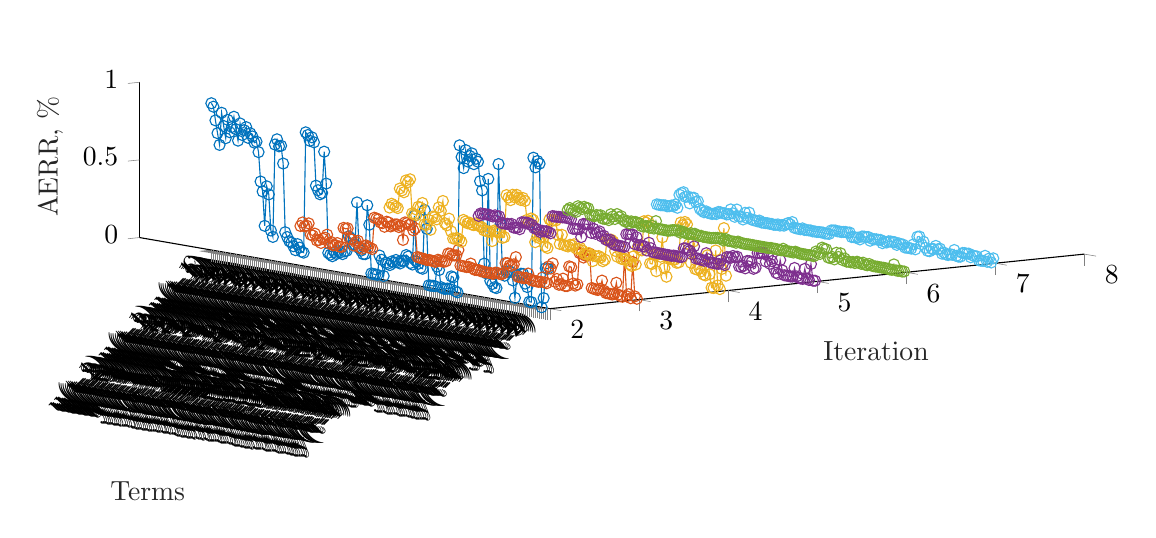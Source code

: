 % This file was created by matlab2tikz.
%
\definecolor{mycolor1}{rgb}{0.0,0.447,0.741}%
\definecolor{mycolor2}{rgb}{0.85,0.325,0.098}%
\definecolor{mycolor3}{rgb}{0.929,0.694,0.125}%
\definecolor{mycolor4}{rgb}{0.494,0.184,0.556}%
\definecolor{mycolor5}{rgb}{0.466,0.674,0.188}%
\definecolor{mycolor6}{rgb}{0.301,0.745,0.933}%
%
\begin{tikzpicture}

\begin{axis}[%
width=12cm,
height=3.569cm,
at={(0cm,0cm)},
scale only axis,
xmin=2,
xmax=8,
tick align=outside,
xlabel style={font=\color{white!15!black}},
xlabel={Iteration},
ymin=0,
ymax=200,
ytick={1,2,3,4,5,6,7,8,9,10,11,12,13,14,15,16,17,18,19,20,21,22,23,24,25,26,27,28,29,30,31,32,33,34,35,36,37,38,39,40,41,42,43,44,45,46,47,48,49,50,51,52,53,54,55,56,57,58,59,60,61,62,63,64,65,66,67,68,69,70,71,72,73,74,75,76,77,78,79,80,81,82,83,84,85,86,87,88,89,90,91,92,93,94,95,96,97,98,99,100,101,102,103,104,105,106,107,108,109,110,111,112,113,114,115,116,117,118,119,120,121,122,123,124,125,126,127,128,129,130,131,132,133,134,135,136,137,138,139,140,141,142,143,144,145,146,147,148,149,150,151,152,153,154,155,156,157,158,159,160,161,162,163,164,165},
yticklabels={{y(t-4)},{y(t-3)},{y(t-2)},{y(t-1)},{u(t-4)},{u(t-3)},{u(t-2)},{u(t-1)},{y(t-4)y(t-4)},{y(t-4)y(t-3)},{y(t-4)y(t-2)},{y(t-4)y(t-1)},{y(t-4)u(t-4)},{y(t-4)u(t-3)},{y(t-4)u(t-2)},{y(t-4)u(t-1)},{y(t-3)y(t-3)},{y(t-3)y(t-2)},{y(t-3)y(t-1)},{y(t-3)u(t-4)},{y(t-3)u(t-3)},{y(t-3)u(t-2)},{y(t-3)u(t-1)},{y(t-2)y(t-2)},{y(t-2)y(t-1)},{y(t-2)u(t-4)},{y(t-2)u(t-3)},{y(t-2)u(t-2)},{y(t-2)u(t-1)},{y(t-1)y(t-1)},{y(t-1)u(t-4)},{y(t-1)u(t-3)},{y(t-1)u(t-2)},{y(t-1)u(t-1)},{u(t-4)u(t-4)},{u(t-4)u(t-3)},{u(t-4)u(t-2)},{u(t-4)u(t-1)},{u(t-3)u(t-3)},{u(t-3)u(t-2)},{u(t-3)u(t-1)},{u(t-2)u(t-2)},{u(t-2)u(t-1)},{u(t-1)u(t-1)},{y(t-4)y(t-4)y(t-4)},{y(t-4)y(t-4)y(t-3)},{y(t-4)y(t-4)y(t-2)},{y(t-4)y(t-4)y(t-1)},{y(t-4)y(t-4)u(t-4)},{y(t-4)y(t-4)u(t-3)},{y(t-4)y(t-4)u(t-2)},{y(t-4)y(t-4)u(t-1)},{y(t-4)y(t-3)y(t-3)},{y(t-4)y(t-3)y(t-2)},{y(t-4)y(t-3)y(t-1)},{y(t-4)y(t-3)u(t-4)},{y(t-4)y(t-3)u(t-3)},{y(t-4)y(t-3)u(t-2)},{y(t-4)y(t-3)u(t-1)},{y(t-4)y(t-2)y(t-2)},{y(t-4)y(t-2)y(t-1)},{y(t-4)y(t-2)u(t-4)},{y(t-4)y(t-2)u(t-3)},{y(t-4)y(t-2)u(t-2)},{y(t-4)y(t-2)u(t-1)},{y(t-4)y(t-1)y(t-1)},{y(t-4)y(t-1)u(t-4)},{y(t-4)y(t-1)u(t-3)},{y(t-4)y(t-1)u(t-2)},{y(t-4)y(t-1)u(t-1)},{y(t-4)u(t-4)u(t-4)},{y(t-4)u(t-4)u(t-3)},{y(t-4)u(t-4)u(t-2)},{y(t-4)u(t-4)u(t-1)},{y(t-4)u(t-3)u(t-3)},{y(t-4)u(t-3)u(t-2)},{y(t-4)u(t-3)u(t-1)},{y(t-4)u(t-2)u(t-2)},{y(t-4)u(t-2)u(t-1)},{y(t-4)u(t-1)u(t-1)},{y(t-3)y(t-3)y(t-3)},{y(t-3)y(t-3)y(t-2)},{y(t-3)y(t-3)y(t-1)},{y(t-3)y(t-3)u(t-4)},{y(t-3)y(t-3)u(t-3)},{y(t-3)y(t-3)u(t-2)},{y(t-3)y(t-3)u(t-1)},{y(t-3)y(t-2)y(t-2)},{y(t-3)y(t-2)y(t-1)},{y(t-3)y(t-2)u(t-4)},{y(t-3)y(t-2)u(t-3)},{y(t-3)y(t-2)u(t-2)},{y(t-3)y(t-2)u(t-1)},{y(t-3)y(t-1)y(t-1)},{y(t-3)y(t-1)u(t-4)},{y(t-3)y(t-1)u(t-3)},{y(t-3)y(t-1)u(t-2)},{y(t-3)y(t-1)u(t-1)},{y(t-3)u(t-4)u(t-4)},{y(t-3)u(t-4)u(t-3)},{y(t-3)u(t-4)u(t-2)},{y(t-3)u(t-4)u(t-1)},{y(t-3)u(t-3)u(t-3)},{y(t-3)u(t-3)u(t-2)},{y(t-3)u(t-3)u(t-1)},{y(t-3)u(t-2)u(t-2)},{y(t-3)u(t-2)u(t-1)},{y(t-3)u(t-1)u(t-1)},{y(t-2)y(t-2)y(t-2)},{y(t-2)y(t-2)y(t-1)},{y(t-2)y(t-2)u(t-4)},{y(t-2)y(t-2)u(t-3)},{y(t-2)y(t-2)u(t-2)},{y(t-2)y(t-2)u(t-1)},{y(t-2)y(t-1)y(t-1)},{y(t-2)y(t-1)u(t-4)},{y(t-2)y(t-1)u(t-3)},{y(t-2)y(t-1)u(t-2)},{y(t-2)y(t-1)u(t-1)},{y(t-2)u(t-4)u(t-4)},{y(t-2)u(t-4)u(t-3)},{y(t-2)u(t-4)u(t-2)},{y(t-2)u(t-4)u(t-1)},{y(t-2)u(t-3)u(t-3)},{y(t-2)u(t-3)u(t-2)},{y(t-2)u(t-3)u(t-1)},{y(t-2)u(t-2)u(t-2)},{y(t-2)u(t-2)u(t-1)},{y(t-2)u(t-1)u(t-1)},{y(t-1)y(t-1)y(t-1)},{y(t-1)y(t-1)u(t-4)},{y(t-1)y(t-1)u(t-3)},{y(t-1)y(t-1)u(t-2)},{y(t-1)y(t-1)u(t-1)},{y(t-1)u(t-4)u(t-4)},{y(t-1)u(t-4)u(t-3)},{y(t-1)u(t-4)u(t-2)},{y(t-1)u(t-4)u(t-1)},{y(t-1)u(t-3)u(t-3)},{y(t-1)u(t-3)u(t-2)},{y(t-1)u(t-3)u(t-1)},{y(t-1)u(t-2)u(t-2)},{y(t-1)u(t-2)u(t-1)},{y(t-1)u(t-1)u(t-1)},{u(t-4)u(t-4)u(t-4)},{u(t-4)u(t-4)u(t-3)},{u(t-4)u(t-4)u(t-2)},{u(t-4)u(t-4)u(t-1)},{u(t-4)u(t-3)u(t-3)},{u(t-4)u(t-3)u(t-2)},{u(t-4)u(t-3)u(t-1)},{u(t-4)u(t-2)u(t-2)},{u(t-4)u(t-2)u(t-1)},{u(t-4)u(t-1)u(t-1)},{u(t-3)u(t-3)u(t-3)},{u(t-3)u(t-3)u(t-2)},{u(t-3)u(t-3)u(t-1)},{u(t-3)u(t-2)u(t-2)},{u(t-3)u(t-2)u(t-1)},{u(t-3)u(t-1)u(t-1)},{u(t-2)u(t-2)u(t-2)},{u(t-2)u(t-2)u(t-1)},{u(t-2)u(t-1)u(t-1)},{u(t-1)u(t-1)u(t-1)},{c}},
yticklabel style={rotate=45},
ylabel style={font=\color{white!15!black}},
ylabel={Terms},
zmin=0,
zmax=1,
zlabel style={font=\color{white!15!black}},
zlabel={AERR, $\%$},
view={-37.5}{30},
axis background/.style={fill=white},
axis x line*=bottom,
axis y line*=left,
axis z line*=left
]
\addplot3 [color=mycolor1, mark=o, mark options={solid, mycolor1}]
 table[row sep=crcr] {%
2	1	0.255\\
2	2	0.256\\
2	3	0.061\\
2	4	0\\
2	5	0.922\\
2	6	0.937\\
2	7	0.894\\
2	8	0.954\\
2	9	0.022\\
2	10	0.022\\
2	11	0.114\\
2	12	0.134\\
2	13	0.194\\
2	14	0.193\\
2	15	0.17\\
2	16	0.18\\
2	17	0.031\\
2	18	0.141\\
2	19	0.194\\
2	20	0.196\\
2	21	0.188\\
2	22	0.162\\
2	23	0.176\\
2	24	0.49\\
2	25	0.874\\
2	26	0.073\\
2	27	0.076\\
2	28	0.095\\
2	29	0.113\\
2	30	0.767\\
2	31	0.156\\
2	32	0.217\\
2	33	0.686\\
2	34	0.743\\
2	35	0.866\\
2	36	0.883\\
2	37	0.846\\
2	38	0.913\\
2	39	0.894\\
2	40	0.856\\
2	41	0.927\\
2	42	0.809\\
2	43	0.878\\
2	44	0.951\\
2	45	0.002\\
2	46	0.007\\
2	47	0.094\\
2	48	0.098\\
2	49	0.016\\
2	50	0.015\\
2	51	0.01\\
2	52	0.011\\
2	53	0.017\\
2	54	0.125\\
2	55	0.145\\
2	56	0.017\\
2	57	0.017\\
2	58	0.015\\
2	59	0.016\\
2	60	0.377\\
2	61	0.495\\
2	62	0.115\\
2	63	0.119\\
2	64	0.143\\
2	65	0.156\\
2	66	0.446\\
2	67	0.131\\
2	68	0.139\\
2	69	0.178\\
2	70	0.185\\
2	71	0.145\\
2	72	0.144\\
2	73	0.124\\
2	74	0.13\\
2	75	0.142\\
2	76	0.122\\
2	77	0.128\\
2	78	0.102\\
2	79	0.108\\
2	80	0.113\\
2	81	0.025\\
2	82	0.127\\
2	83	0.152\\
2	84	0.026\\
2	85	0.026\\
2	86	0.026\\
2	87	0.028\\
2	88	0.339\\
2	89	0.462\\
2	90	0.145\\
2	91	0.143\\
2	92	0.163\\
2	93	0.177\\
2	94	0.469\\
2	95	0.195\\
2	96	0.193\\
2	97	0.23\\
2	98	0.242\\
2	99	0.146\\
2	100	0.14\\
2	101	0.12\\
2	102	0.129\\
2	103	0.135\\
2	104	0.114\\
2	105	0.124\\
2	106	0.095\\
2	107	0.103\\
2	108	0.112\\
2	109	0.556\\
2	110	0.759\\
2	111	0.491\\
2	112	0.48\\
2	113	0.504\\
2	114	0.531\\
2	115	0.808\\
2	116	0.838\\
2	117	0.813\\
2	118	0.848\\
2	119	0.863\\
2	120	0.086\\
2	121	0.09\\
2	122	0.114\\
2	123	0.134\\
2	124	0.093\\
2	125	0.116\\
2	126	0.137\\
2	127	0.144\\
2	128	0.168\\
2	129	0.197\\
2	130	0.637\\
2	131	0.749\\
2	132	0.743\\
2	133	0.786\\
2	134	0.75\\
2	135	0.153\\
2	136	0.192\\
2	137	0.422\\
2	138	0.472\\
2	139	0.215\\
2	140	0.434\\
2	141	0.496\\
2	142	0.683\\
2	143	0.748\\
2	144	0.739\\
2	145	0.777\\
2	146	0.795\\
2	147	0.763\\
2	148	0.83\\
2	149	0.808\\
2	150	0.775\\
2	151	0.847\\
2	152	0.734\\
2	153	0.805\\
2	154	0.883\\
2	155	0.815\\
2	156	0.779\\
2	157	0.856\\
2	158	0.736\\
2	159	0.812\\
2	160	0.895\\
2	161	0.686\\
2	162	0.759\\
2	163	0.839\\
2	164	0.925\\
2	165	0.945\\
};
 \addplot3 [color=mycolor2, mark=o, mark options={solid, mycolor2}]
 table[row sep=crcr] {%
3	1	0.003\\
3	2	0.016\\
3	3	0.235\\
3	4	0\\
3	5	0.023\\
3	6	0.008\\
3	7	0.263\\
3	8	0\\
3	9	0.002\\
3	10	0.009\\
3	11	0.083\\
3	12	0.009\\
3	13	0.003\\
3	14	0.004\\
3	15	0.006\\
3	16	0.005\\
3	17	0.018\\
3	18	0.081\\
3	19	0.026\\
3	20	0.016\\
3	21	0.017\\
3	22	0.019\\
3	23	0.022\\
3	24	0.241\\
3	25	0.225\\
3	26	0.223\\
3	27	0.209\\
3	28	0.231\\
3	29	0.234\\
3	30	0.029\\
3	31	0.019\\
3	32	0.03\\
3	33	0.133\\
3	34	0.136\\
3	35	0.007\\
3	36	0.005\\
3	37	0.05\\
3	38	0.012\\
3	39	0.006\\
3	40	0.041\\
3	41	0.021\\
3	42	0.137\\
3	43	0.101\\
3	44	0.113\\
3	45	0.002\\
3	46	0.006\\
3	47	0.035\\
3	48	0.005\\
3	49	0.002\\
3	50	0.003\\
3	51	0.004\\
3	52	0.003\\
3	53	0.011\\
3	54	0.044\\
3	55	0.014\\
3	56	0.009\\
3	57	0.01\\
3	58	0.011\\
3	59	0.012\\
3	60	0.136\\
3	61	0.087\\
3	62	0.076\\
3	63	0.076\\
3	64	0.087\\
3	65	0.086\\
3	66	0.019\\
3	67	0.009\\
3	68	0.01\\
3	69	0.014\\
3	70	0.013\\
3	71	0.003\\
3	72	0.004\\
3	73	0.006\\
3	74	0.005\\
3	75	0.004\\
3	76	0.007\\
3	77	0.006\\
3	78	0.011\\
3	79	0.009\\
3	80	0.008\\
3	81	0.015\\
3	82	0.044\\
3	83	0.021\\
3	84	0.017\\
3	85	0.018\\
3	86	0.019\\
3	87	0.02\\
3	88	0.118\\
3	89	0.081\\
3	90	0.078\\
3	91	0.076\\
3	92	0.084\\
3	93	0.084\\
3	94	0.032\\
3	95	0.026\\
3	96	0.026\\
3	97	0.03\\
3	98	0.032\\
3	99	0.016\\
3	100	0.017\\
3	101	0.019\\
3	102	0.021\\
3	103	0.018\\
3	104	0.02\\
3	105	0.022\\
3	106	0.023\\
3	107	0.025\\
3	108	0.027\\
3	109	0.209\\
3	110	0.194\\
3	111	0.233\\
3	112	0.225\\
3	113	0.234\\
3	114	0.236\\
3	115	0.121\\
3	116	0.209\\
3	117	0.199\\
3	118	0.214\\
3	119	0.211\\
3	120	0.203\\
3	121	0.194\\
3	122	0.217\\
3	123	0.22\\
3	124	0.185\\
3	125	0.206\\
3	126	0.208\\
3	127	0.226\\
3	128	0.229\\
3	129	0.232\\
3	130	0.028\\
3	131	0.033\\
3	132	0.035\\
3	133	0.044\\
3	134	0.038\\
3	135	0.018\\
3	136	0.024\\
3	137	0.065\\
3	138	0.055\\
3	139	0.03\\
3	140	0.066\\
3	141	0.068\\
3	142	0.134\\
3	143	0.128\\
3	144	0.132\\
3	145	0.007\\
3	146	0.007\\
3	147	0.027\\
3	148	0.012\\
3	149	0.008\\
3	150	0.027\\
3	151	0.016\\
3	152	0.07\\
3	153	0.048\\
3	154	0.038\\
3	155	0.01\\
3	156	0.026\\
3	157	0.021\\
3	158	0.063\\
3	159	0.048\\
3	160	0.052\\
3	161	0.122\\
3	162	0.105\\
3	163	0.098\\
3	164	0.121\\
3	165	0.096\\
};
 \addplot3 [color=mycolor3, mark=o, mark options={solid, mycolor3}]
 table[row sep=crcr] {%
4	1	0.093\\
4	2	0.397\\
4	3	0.132\\
4	4	0\\
4	5	0.021\\
4	6	0.244\\
4	7	0\\
4	8	0\\
4	9	0.084\\
4	10	0.204\\
4	11	0.072\\
4	12	0.075\\
4	13	0.094\\
4	14	0.111\\
4	15	0.1\\
4	16	0.102\\
4	17	0.275\\
4	18	0.137\\
4	19	0.255\\
4	20	0.38\\
4	21	0.393\\
4	22	0.371\\
4	23	0.385\\
4	24	0.126\\
4	25	0.121\\
4	26	0.139\\
4	27	0.136\\
4	28	0.14\\
4	29	0.148\\
4	30	0.02\\
4	31	0.073\\
4	32	0.269\\
4	33	0.142\\
4	34	0.155\\
4	35	0.044\\
4	36	0.146\\
4	37	0.086\\
4	38	0.087\\
4	39	0.36\\
4	40	0.345\\
4	41	0.352\\
4	42	0.162\\
4	43	0.168\\
4	44	0.176\\
4	45	0.064\\
4	46	0.115\\
4	47	0.051\\
4	48	0.06\\
4	49	0.082\\
4	50	0.089\\
4	51	0.084\\
4	52	0.085\\
4	53	0.16\\
4	54	0.094\\
4	55	0.129\\
4	56	0.188\\
4	57	0.197\\
4	58	0.19\\
4	59	0.196\\
4	60	0.061\\
4	61	0.049\\
4	62	0.07\\
4	63	0.077\\
4	64	0.072\\
4	65	0.074\\
4	66	0.038\\
4	67	0.073\\
4	68	0.085\\
4	69	0.074\\
4	70	0.076\\
4	71	0.094\\
4	72	0.109\\
4	73	0.1\\
4	74	0.101\\
4	75	0.126\\
4	76	0.116\\
4	77	0.118\\
4	78	0.105\\
4	79	0.107\\
4	80	0.109\\
4	81	0.173\\
4	82	0.112\\
4	83	0.169\\
4	84	0.258\\
4	85	0.26\\
4	86	0.25\\
4	87	0.259\\
4	88	0.072\\
4	89	0.08\\
4	90	0.136\\
4	91	0.138\\
4	92	0.127\\
4	93	0.132\\
4	94	0.096\\
4	95	0.237\\
4	96	0.244\\
4	97	0.222\\
4	98	0.23\\
4	99	0.35\\
4	100	0.367\\
4	101	0.351\\
4	102	0.364\\
4	103	0.38\\
4	104	0.362\\
4	105	0.376\\
4	106	0.339\\
4	107	0.353\\
4	108	0.367\\
4	109	0.094\\
4	110	0.087\\
4	111	0.123\\
4	112	0.118\\
4	113	0.121\\
4	114	0.125\\
4	115	0.055\\
4	116	0.114\\
4	117	0.111\\
4	118	0.114\\
4	119	0.115\\
4	120	0.132\\
4	121	0.136\\
4	122	0.141\\
4	123	0.15\\
4	124	0.137\\
4	125	0.139\\
4	126	0.148\\
4	127	0.142\\
4	128	0.151\\
4	129	0.159\\
4	130	0.017\\
4	131	0.028\\
4	132	0.035\\
4	133	0.029\\
4	134	0.028\\
4	135	0.072\\
4	136	0.151\\
4	137	0.106\\
4	138	0.117\\
4	139	0.258\\
4	140	0.192\\
4	141	0.212\\
4	142	0.133\\
4	143	0.145\\
4	144	0.146\\
4	145	0.059\\
4	146	0.12\\
4	147	0.086\\
4	148	0.087\\
4	149	0.222\\
4	150	0.19\\
4	151	0.193\\
4	152	0.137\\
4	153	0.141\\
4	154	0.144\\
4	155	0.361\\
4	156	0.341\\
4	157	0.349\\
4	158	0.271\\
4	159	0.28\\
4	160	0.29\\
4	161	0.162\\
4	162	0.168\\
4	163	0.176\\
4	164	0.183\\
4	165	0.156\\
};
 \addplot3 [color=mycolor4, mark=o, mark options={solid, mycolor4}]
 table[row sep=crcr] {%
5	1	0.002\\
5	2	0\\
5	3	0.105\\
5	4	0\\
5	5	0.007\\
5	6	0.067\\
5	7	0\\
5	8	0\\
5	9	0.002\\
5	10	0.009\\
5	11	0.061\\
5	12	0.004\\
5	13	0.002\\
5	14	0.003\\
5	15	0.003\\
5	16	0.003\\
5	17	0.032\\
5	18	0.096\\
5	19	0.005\\
5	20	0.01\\
5	21	0.034\\
5	22	0.08\\
5	23	0.061\\
5	24	0.111\\
5	25	0.071\\
5	26	0.122\\
5	27	0.119\\
5	28	0.117\\
5	29	0.117\\
5	30	0.019\\
5	31	0.01\\
5	32	0.051\\
5	33	0.055\\
5	34	0.054\\
5	35	0.004\\
5	36	0.018\\
5	37	0.008\\
5	38	0.009\\
5	39	0.07\\
5	40	0.064\\
5	41	0.07\\
5	42	0.056\\
5	43	0.055\\
5	44	0.056\\
5	45	0.002\\
5	46	0.007\\
5	47	0.028\\
5	48	0.003\\
5	49	0.002\\
5	50	0.002\\
5	51	0.003\\
5	52	0.003\\
5	53	0.021\\
5	54	0.058\\
5	55	0.007\\
5	56	0.009\\
5	57	0.01\\
5	58	0.014\\
5	59	0.012\\
5	60	0.088\\
5	61	0.035\\
5	62	0.055\\
5	63	0.06\\
5	64	0.066\\
5	65	0.064\\
5	66	0.006\\
5	67	0.004\\
5	68	0.005\\
5	69	0.006\\
5	70	0.006\\
5	71	0.002\\
5	72	0.003\\
5	73	0.003\\
5	74	0.003\\
5	75	0.004\\
5	76	0.004\\
5	77	0.004\\
5	78	0.005\\
5	79	0.005\\
5	80	0.005\\
5	81	0.028\\
5	82	0.061\\
5	83	0.009\\
5	84	0.032\\
5	85	0.031\\
5	86	0.037\\
5	87	0.033\\
5	88	0.082\\
5	89	0.037\\
5	90	0.096\\
5	91	0.093\\
5	92	0.094\\
5	93	0.091\\
5	94	0.007\\
5	95	0.007\\
5	96	0.008\\
5	97	0.009\\
5	98	0.009\\
5	99	0.01\\
5	100	0.019\\
5	101	0.037\\
5	102	0.03\\
5	103	0.033\\
5	104	0.055\\
5	105	0.049\\
5	106	0.079\\
5	107	0.07\\
5	108	0.059\\
5	109	0.089\\
5	110	0.06\\
5	111	0.115\\
5	112	0.111\\
5	113	0.11\\
5	114	0.109\\
5	115	0.022\\
5	116	0.071\\
5	117	0.068\\
5	118	0.069\\
5	119	0.066\\
5	120	0.125\\
5	121	0.129\\
5	122	0.129\\
5	123	0.13\\
5	124	0.128\\
5	125	0.127\\
5	126	0.127\\
5	127	0.125\\
5	128	0.125\\
5	129	0.125\\
5	130	0.012\\
5	131	0.018\\
5	132	0.021\\
5	133	0.017\\
5	134	0.019\\
5	135	0.009\\
5	136	0.022\\
5	137	0.024\\
5	138	0.028\\
5	139	0.046\\
5	140	0.045\\
5	141	0.054\\
5	142	0.054\\
5	143	0.052\\
5	144	0.051\\
5	145	0.004\\
5	146	0.012\\
5	147	0.008\\
5	148	0.008\\
5	149	0.029\\
5	150	0.023\\
5	151	0.025\\
5	152	0.023\\
5	153	0.024\\
5	154	0.025\\
5	155	0.064\\
5	156	0.06\\
5	157	0.066\\
5	158	0.056\\
5	159	0.059\\
5	160	0.063\\
5	161	0.062\\
5	162	0.062\\
5	163	0.062\\
5	164	0.062\\
5	165	0.044\\
};
 \addplot3 [color=mycolor5, mark=o, mark options={solid, mycolor5}]
 table[row sep=crcr] {%
6	1	0.003\\
6	2	0\\
6	3	0.004\\
6	4	0\\
6	5	0.001\\
6	6	0.037\\
6	7	0\\
6	8	0\\
6	9	0.002\\
6	10	0.003\\
6	11	0.004\\
6	12	0.003\\
6	13	0.003\\
6	14	0.004\\
6	15	0.003\\
6	16	0.003\\
6	17	0.005\\
6	18	0.012\\
6	19	0.002\\
6	20	0.003\\
6	21	0.014\\
6	22	0.004\\
6	23	0.01\\
6	24	0.013\\
6	25	0.002\\
6	26	0.007\\
6	27	0.002\\
6	28	0.005\\
6	29	0.002\\
6	30	0.02\\
6	31	0.008\\
6	32	0.049\\
6	33	0.023\\
6	34	0.048\\
6	35	0.003\\
6	36	0.016\\
6	37	0.007\\
6	38	0.008\\
6	39	0.059\\
6	40	0.06\\
6	41	0.065\\
6	42	0.022\\
6	43	0.027\\
6	44	0.033\\
6	45	0.001\\
6	46	0.002\\
6	47	0.003\\
6	48	0.001\\
6	49	0.002\\
6	50	0.002\\
6	51	0.002\\
6	52	0.002\\
6	53	0.005\\
6	54	0.009\\
6	55	0.001\\
6	56	0.003\\
6	57	0.003\\
6	58	0.003\\
6	59	0.003\\
6	60	0.014\\
6	61	0.002\\
6	62	0.003\\
6	63	0.004\\
6	64	0.005\\
6	65	0.004\\
6	66	0.006\\
6	67	0.003\\
6	68	0.003\\
6	69	0.003\\
6	70	0.003\\
6	71	0.003\\
6	72	0.003\\
6	73	0.003\\
6	74	0.003\\
6	75	0.004\\
6	76	0.004\\
6	77	0.004\\
6	78	0.003\\
6	79	0.003\\
6	80	0.004\\
6	81	0.006\\
6	82	0.01\\
6	83	8.753e-05\\
6	84	0.005\\
6	85	0.004\\
6	86	0.005\\
6	87	0.004\\
6	88	0.013\\
6	89	0.001\\
6	90	0.011\\
6	91	0.009\\
6	92	0.011\\
6	93	0.008\\
6	94	0.006\\
6	95	0.002\\
6	96	0.003\\
6	97	0.002\\
6	98	0.003\\
6	99	0.002\\
6	100	0.006\\
6	101	0.003\\
6	102	0.005\\
6	103	0.012\\
6	104	0.007\\
6	105	0.012\\
6	106	0.003\\
6	107	0.004\\
6	108	0.009\\
6	109	0.012\\
6	110	0.003\\
6	111	0.016\\
6	112	0.011\\
6	113	0.013\\
6	114	0.01\\
6	115	0.006\\
6	116	0.002\\
6	117	0.002\\
6	118	0.002\\
6	119	0.003\\
6	120	0.002\\
6	121	0.004\\
6	122	0.05\\
6	123	0\\
6	124	0.016\\
6	125	0.0\\
6	126	0.008\\
6	127	0.007\\
6	128	0.001\\
6	129	0.002\\
6	130	0.017\\
6	131	0.019\\
6	132	0.022\\
6	133	0.018\\
6	134	0.021\\
6	135	0.007\\
6	136	0.019\\
6	137	0.013\\
6	138	0.022\\
6	139	0.043\\
6	140	0.034\\
6	141	0.052\\
6	142	0.018\\
6	143	0.032\\
6	144	0.044\\
6	145	0.004\\
6	146	0.011\\
6	147	0.007\\
6	148	0.007\\
6	149	0.026\\
6	150	0.021\\
6	151	0.023\\
6	152	0.013\\
6	153	0.015\\
6	154	0.017\\
6	155	0.057\\
6	156	0.057\\
6	157	0.062\\
6	158	0.046\\
6	159	0.052\\
6	160	0.059\\
6	161	0.02\\
6	162	0.025\\
6	163	0.031\\
6	164	0.038\\
6	165	0.024\\
};
 \addplot3 [color=mycolor6, mark=o, mark options={solid, mycolor6}]
 table[row sep=crcr] {%
7	1	0.029\\
7	2	0\\
7	3	0.023\\
7	4	0\\
7	5	0.036\\
7	6	0.001\\
7	7	0\\
7	8	0\\
7	9	0.023\\
7	10	0.022\\
7	11	0.025\\
7	12	0.011\\
7	13	0.032\\
7	14	0.029\\
7	15	0.031\\
7	16	0.029\\
7	17	0.003\\
7	18	0.001\\
7	19	0.004\\
7	20	0.039\\
7	21	0.006\\
7	22	0.007\\
7	23	0.0\\
7	24	0.001\\
7	25	0.011\\
7	26	0.002\\
7	27	0.032\\
7	28	0.025\\
7	29	0.045\\
7	30	0.022\\
7	31	0.021\\
7	32	0.004\\
7	33	0.004\\
7	34	0.021\\
7	35	0.058\\
7	36	0.04\\
7	37	0.087\\
7	38	0.083\\
7	39	0.0\\
7	40	0.029\\
7	41	0\\
7	42	0.002\\
7	43	0.001\\
7	44	0.0\\
7	45	0.017\\
7	46	0.016\\
7	47	0.02\\
7	48	0.008\\
7	49	0.023\\
7	50	0.022\\
7	51	0.023\\
7	52	0.022\\
7	53	0.012\\
7	54	0.015\\
7	55	0.003\\
7	56	0.022\\
7	57	0.02\\
7	58	0.021\\
7	59	0.019\\
7	60	0.019\\
7	61	0.005\\
7	62	0.027\\
7	63	0.024\\
7	64	0.025\\
7	65	0.023\\
7	66	0.002\\
7	67	0.011\\
7	68	0.009\\
7	69	0.01\\
7	70	0.008\\
7	71	0.035\\
7	72	0.032\\
7	73	0.034\\
7	74	0.032\\
7	75	0.029\\
7	76	0.03\\
7	77	0.029\\
7	78	0.032\\
7	79	0.03\\
7	80	0.028\\
7	81	0.003\\
7	82	0.003\\
7	83	0.001\\
7	84	0.005\\
7	85	0.004\\
7	86	0.004\\
7	87	0.002\\
7	88	0.003\\
7	89	0.001\\
7	90	0.005\\
7	91	0.003\\
7	92	0.003\\
7	93	0.001\\
7	94	0.009\\
7	95	0.001\\
7	96	0.002\\
7	97	0.002\\
7	98	0.004\\
7	99	0.038\\
7	100	0.021\\
7	101	0.027\\
7	102	0.019\\
7	103	0.006\\
7	104	0.007\\
7	105	0.002\\
7	106	0.007\\
7	107	0.002\\
7	108	0.0\\
7	109	0.003\\
7	110	0.002\\
7	111	0.003\\
7	112	0.002\\
7	113	0.002\\
7	114	0.001\\
7	115	0.011\\
7	116	0.004\\
7	117	0.007\\
7	118	0.007\\
7	119	0.01\\
7	120	0.051\\
7	121	0.014\\
7	122	0.045\\
7	123	0\\
7	124	0.016\\
7	125	0.015\\
7	126	0.057\\
7	127	0.008\\
7	128	0.028\\
7	129	0.051\\
7	130	0.018\\
7	131	0.014\\
7	132	0.019\\
7	133	0.018\\
7	134	0.021\\
7	135	0.021\\
7	136	0.005\\
7	137	0.006\\
7	138	0.001\\
7	139	0.002\\
7	140	0.003\\
7	141	0.011\\
7	142	0.003\\
7	143	0.011\\
7	144	0.02\\
7	145	0.067\\
7	146	0.06\\
7	147	0.085\\
7	148	0.082\\
7	149	0.044\\
7	150	0.087\\
7	151	0.081\\
7	152	0.109\\
7	153	0.101\\
7	154	0.088\\
7	155	0.002\\
7	156	0.021\\
7	157	0.008\\
7	158	0.009\\
7	159	0.003\\
7	160	0.0\\
7	161	0.004\\
7	162	0.002\\
7	163	0.0\\
7	164	0.001\\
7	165	0.001\\
};
 \end{axis}
\end{tikzpicture}%